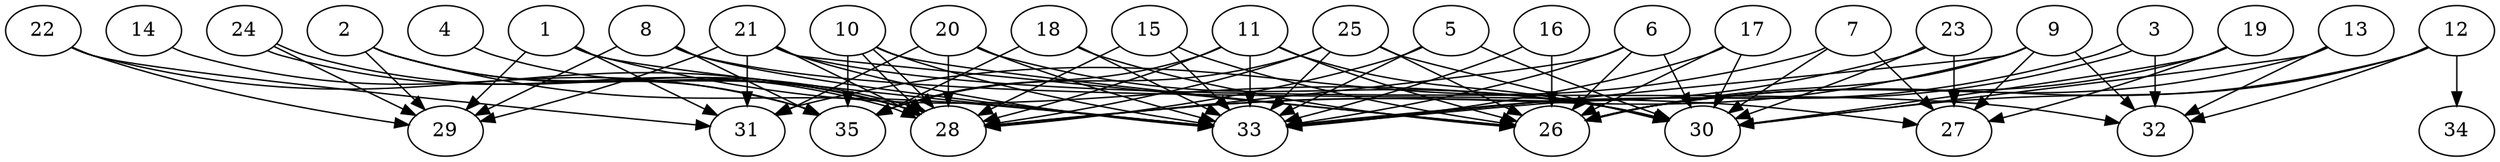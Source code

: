 // DAG automatically generated by daggen at Thu Oct  3 14:05:38 2019
// ./daggen --dot -n 35 --ccr 0.4 --fat 0.9 --regular 0.7 --density 0.7 --mindata 5242880 --maxdata 52428800 
digraph G {
  1 [size="47022080", alpha="0.01", expect_size="18808832"] 
  1 -> 29 [size ="18808832"]
  1 -> 30 [size ="18808832"]
  1 -> 31 [size ="18808832"]
  1 -> 33 [size ="18808832"]
  2 [size="113182720", alpha="0.07", expect_size="45273088"] 
  2 -> 28 [size ="45273088"]
  2 -> 29 [size ="45273088"]
  2 -> 33 [size ="45273088"]
  2 -> 35 [size ="45273088"]
  3 [size="72483840", alpha="0.19", expect_size="28993536"] 
  3 -> 32 [size ="28993536"]
  3 -> 33 [size ="28993536"]
  3 -> 33 [size ="28993536"]
  4 [size="107376640", alpha="0.02", expect_size="42950656"] 
  4 -> 28 [size ="42950656"]
  5 [size="88686080", alpha="0.17", expect_size="35474432"] 
  5 -> 28 [size ="35474432"]
  5 -> 30 [size ="35474432"]
  5 -> 33 [size ="35474432"]
  6 [size="88412160", alpha="0.07", expect_size="35364864"] 
  6 -> 26 [size ="35364864"]
  6 -> 28 [size ="35364864"]
  6 -> 30 [size ="35364864"]
  6 -> 33 [size ="35364864"]
  7 [size="97804800", alpha="0.19", expect_size="39121920"] 
  7 -> 27 [size ="39121920"]
  7 -> 30 [size ="39121920"]
  7 -> 31 [size ="39121920"]
  8 [size="128519680", alpha="0.07", expect_size="51407872"] 
  8 -> 27 [size ="51407872"]
  8 -> 29 [size ="51407872"]
  8 -> 33 [size ="51407872"]
  8 -> 35 [size ="51407872"]
  9 [size="37217280", alpha="0.07", expect_size="14886912"] 
  9 -> 26 [size ="14886912"]
  9 -> 27 [size ="14886912"]
  9 -> 28 [size ="14886912"]
  9 -> 32 [size ="14886912"]
  9 -> 33 [size ="14886912"]
  10 [size="118115840", alpha="0.19", expect_size="47246336"] 
  10 -> 26 [size ="47246336"]
  10 -> 28 [size ="47246336"]
  10 -> 28 [size ="47246336"]
  10 -> 33 [size ="47246336"]
  10 -> 35 [size ="47246336"]
  11 [size="123251200", alpha="0.20", expect_size="49300480"] 
  11 -> 26 [size ="49300480"]
  11 -> 28 [size ="49300480"]
  11 -> 30 [size ="49300480"]
  11 -> 33 [size ="49300480"]
  11 -> 35 [size ="49300480"]
  12 [size="130224640", alpha="0.15", expect_size="52089856"] 
  12 -> 26 [size ="52089856"]
  12 -> 30 [size ="52089856"]
  12 -> 32 [size ="52089856"]
  12 -> 34 [size ="52089856"]
  13 [size="53465600", alpha="0.09", expect_size="21386240"] 
  13 -> 26 [size ="21386240"]
  13 -> 30 [size ="21386240"]
  13 -> 32 [size ="21386240"]
  14 [size="48655360", alpha="0.08", expect_size="19462144"] 
  14 -> 35 [size ="19462144"]
  15 [size="59566080", alpha="0.02", expect_size="23826432"] 
  15 -> 26 [size ="23826432"]
  15 -> 28 [size ="23826432"]
  15 -> 33 [size ="23826432"]
  16 [size="43965440", alpha="0.13", expect_size="17586176"] 
  16 -> 26 [size ="17586176"]
  16 -> 33 [size ="17586176"]
  17 [size="86238720", alpha="0.14", expect_size="34495488"] 
  17 -> 26 [size ="34495488"]
  17 -> 30 [size ="34495488"]
  17 -> 33 [size ="34495488"]
  18 [size="81246720", alpha="0.04", expect_size="32498688"] 
  18 -> 26 [size ="32498688"]
  18 -> 33 [size ="32498688"]
  18 -> 35 [size ="32498688"]
  19 [size="121195520", alpha="0.17", expect_size="48478208"] 
  19 -> 26 [size ="48478208"]
  19 -> 27 [size ="48478208"]
  19 -> 30 [size ="48478208"]
  20 [size="44751360", alpha="0.19", expect_size="17900544"] 
  20 -> 28 [size ="17900544"]
  20 -> 30 [size ="17900544"]
  20 -> 31 [size ="17900544"]
  20 -> 33 [size ="17900544"]
  21 [size="38993920", alpha="0.06", expect_size="15597568"] 
  21 -> 26 [size ="15597568"]
  21 -> 28 [size ="15597568"]
  21 -> 29 [size ="15597568"]
  21 -> 31 [size ="15597568"]
  21 -> 32 [size ="15597568"]
  21 -> 33 [size ="15597568"]
  22 [size="36492800", alpha="0.10", expect_size="14597120"] 
  22 -> 28 [size ="14597120"]
  22 -> 29 [size ="14597120"]
  22 -> 31 [size ="14597120"]
  23 [size="125209600", alpha="0.05", expect_size="50083840"] 
  23 -> 27 [size ="50083840"]
  23 -> 28 [size ="50083840"]
  23 -> 30 [size ="50083840"]
  24 [size="60730880", alpha="0.15", expect_size="24292352"] 
  24 -> 28 [size ="24292352"]
  24 -> 28 [size ="24292352"]
  24 -> 29 [size ="24292352"]
  25 [size="109527040", alpha="0.18", expect_size="43810816"] 
  25 -> 26 [size ="43810816"]
  25 -> 28 [size ="43810816"]
  25 -> 30 [size ="43810816"]
  25 -> 33 [size ="43810816"]
  25 -> 35 [size ="43810816"]
  26 [size="123829760", alpha="0.14", expect_size="49531904"] 
  27 [size="81433600", alpha="0.04", expect_size="32573440"] 
  28 [size="45050880", alpha="0.14", expect_size="18020352"] 
  29 [size="67957760", alpha="0.08", expect_size="27183104"] 
  30 [size="52244480", alpha="0.20", expect_size="20897792"] 
  31 [size="45521920", alpha="0.10", expect_size="18208768"] 
  32 [size="81707520", alpha="0.00", expect_size="32683008"] 
  33 [size="24947200", alpha="0.17", expect_size="9978880"] 
  34 [size="52584960", alpha="0.00", expect_size="21033984"] 
  35 [size="22960640", alpha="0.11", expect_size="9184256"] 
}
